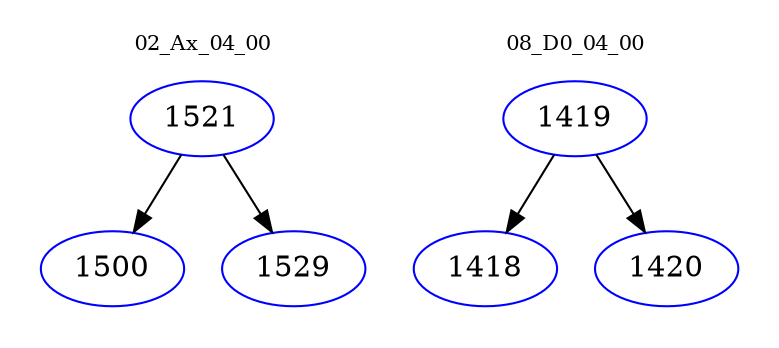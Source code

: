 digraph{
subgraph cluster_0 {
color = white
label = "02_Ax_04_00";
fontsize=10;
T0_1521 [label="1521", color="blue"]
T0_1521 -> T0_1500 [color="black"]
T0_1500 [label="1500", color="blue"]
T0_1521 -> T0_1529 [color="black"]
T0_1529 [label="1529", color="blue"]
}
subgraph cluster_1 {
color = white
label = "08_D0_04_00";
fontsize=10;
T1_1419 [label="1419", color="blue"]
T1_1419 -> T1_1418 [color="black"]
T1_1418 [label="1418", color="blue"]
T1_1419 -> T1_1420 [color="black"]
T1_1420 [label="1420", color="blue"]
}
}
